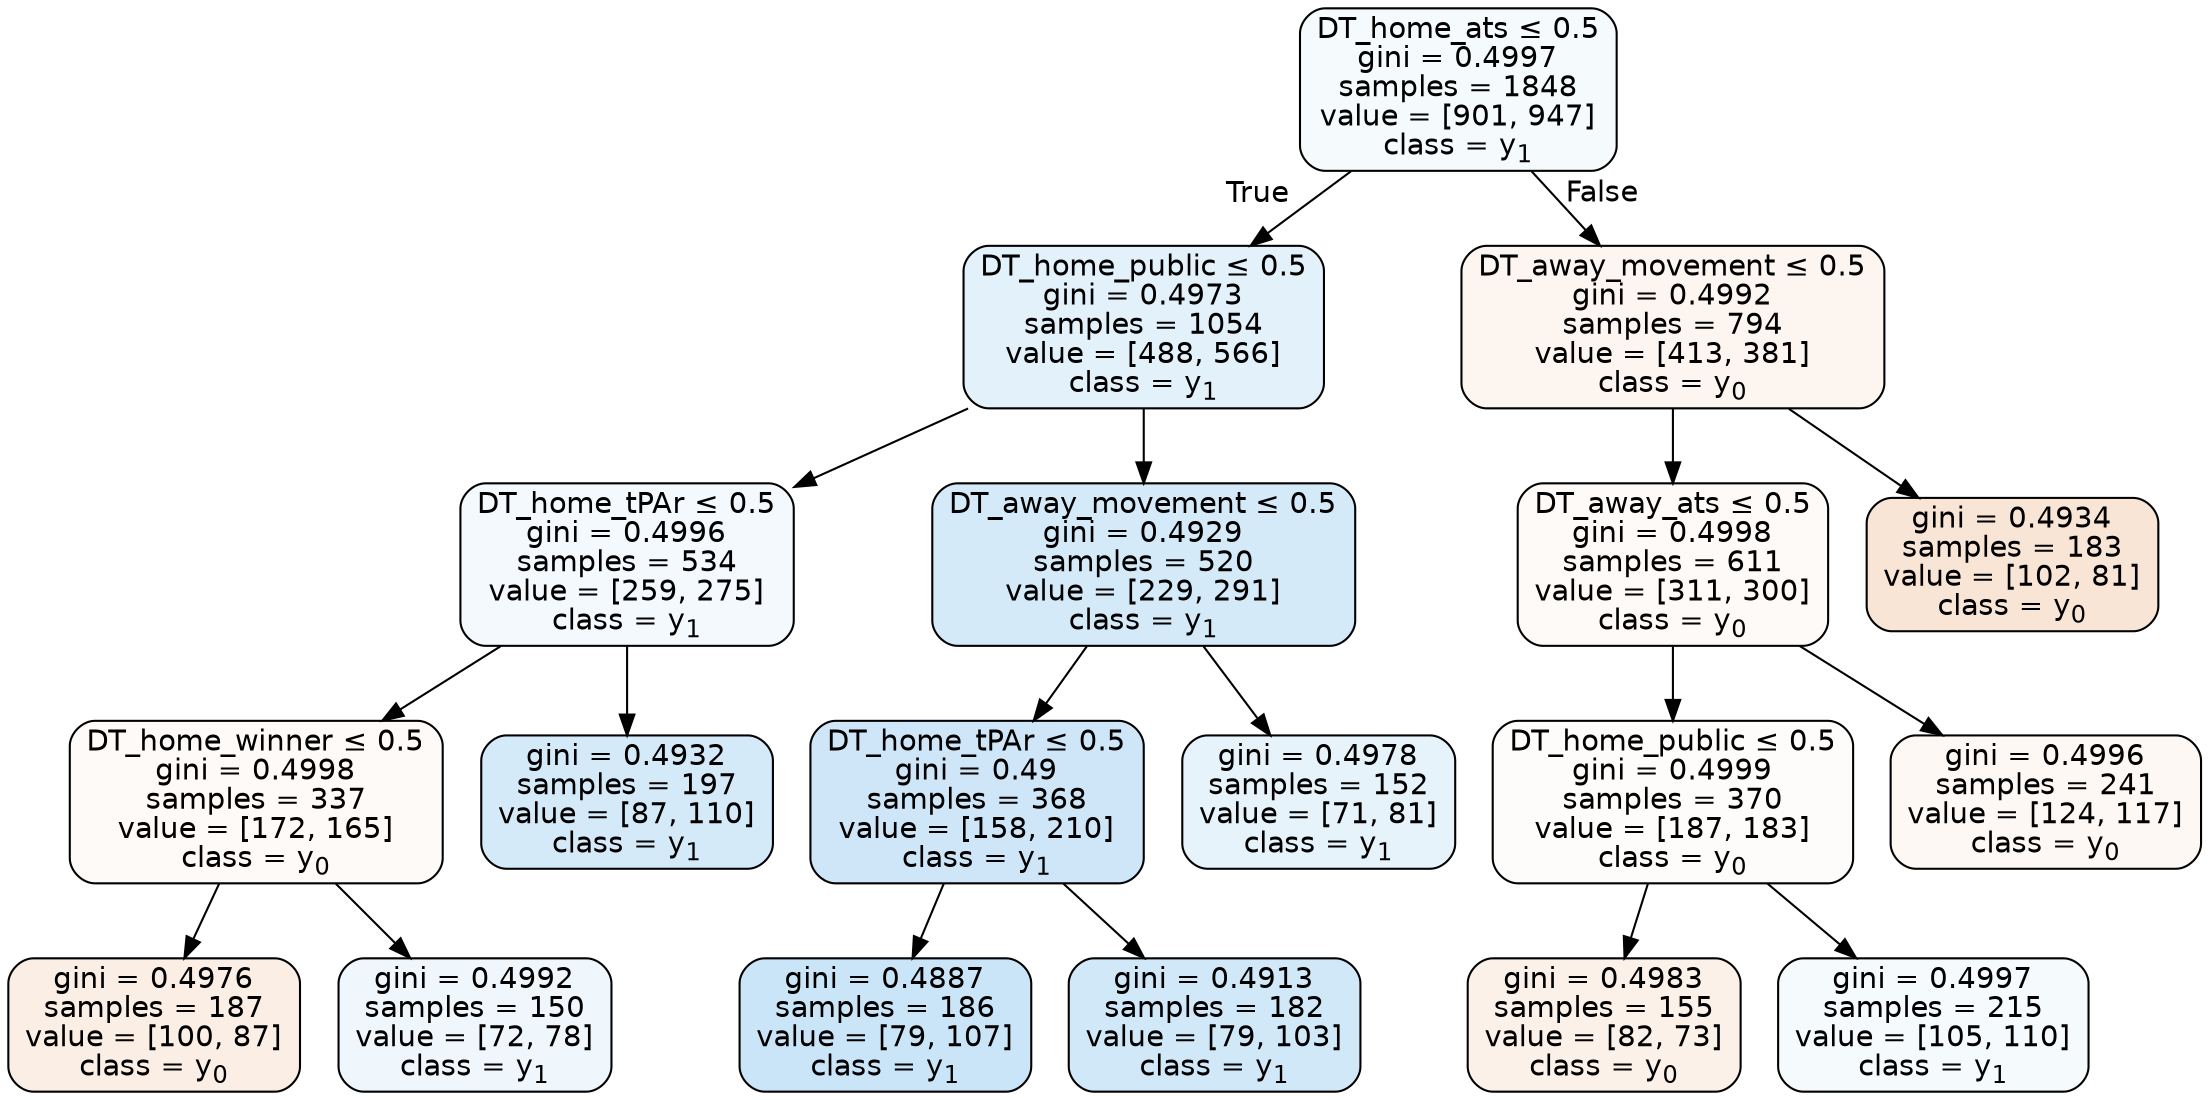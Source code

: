 digraph Tree {
node [shape=box, style="filled, rounded", color="black", fontname=helvetica] ;
edge [fontname=helvetica] ;
0 [label=<DT_home_ats &le; 0.5<br/>gini = 0.4997<br/>samples = 1848<br/>value = [901, 947]<br/>class = y<SUB>1</SUB>>, fillcolor="#399de50c"] ;
1 [label=<DT_home_public &le; 0.5<br/>gini = 0.4973<br/>samples = 1054<br/>value = [488, 566]<br/>class = y<SUB>1</SUB>>, fillcolor="#399de523"] ;
0 -> 1 [labeldistance=2.5, labelangle=45, headlabel="True"] ;
2 [label=<DT_home_tPAr &le; 0.5<br/>gini = 0.4996<br/>samples = 534<br/>value = [259, 275]<br/>class = y<SUB>1</SUB>>, fillcolor="#399de50f"] ;
1 -> 2 ;
3 [label=<DT_home_winner &le; 0.5<br/>gini = 0.4998<br/>samples = 337<br/>value = [172, 165]<br/>class = y<SUB>0</SUB>>, fillcolor="#e581390a"] ;
2 -> 3 ;
4 [label=<gini = 0.4976<br/>samples = 187<br/>value = [100, 87]<br/>class = y<SUB>0</SUB>>, fillcolor="#e5813921"] ;
3 -> 4 ;
5 [label=<gini = 0.4992<br/>samples = 150<br/>value = [72, 78]<br/>class = y<SUB>1</SUB>>, fillcolor="#399de514"] ;
3 -> 5 ;
6 [label=<gini = 0.4932<br/>samples = 197<br/>value = [87, 110]<br/>class = y<SUB>1</SUB>>, fillcolor="#399de535"] ;
2 -> 6 ;
7 [label=<DT_away_movement &le; 0.5<br/>gini = 0.4929<br/>samples = 520<br/>value = [229, 291]<br/>class = y<SUB>1</SUB>>, fillcolor="#399de536"] ;
1 -> 7 ;
8 [label=<DT_home_tPAr &le; 0.5<br/>gini = 0.49<br/>samples = 368<br/>value = [158, 210]<br/>class = y<SUB>1</SUB>>, fillcolor="#399de53f"] ;
7 -> 8 ;
9 [label=<gini = 0.4887<br/>samples = 186<br/>value = [79, 107]<br/>class = y<SUB>1</SUB>>, fillcolor="#399de543"] ;
8 -> 9 ;
10 [label=<gini = 0.4913<br/>samples = 182<br/>value = [79, 103]<br/>class = y<SUB>1</SUB>>, fillcolor="#399de53b"] ;
8 -> 10 ;
11 [label=<gini = 0.4978<br/>samples = 152<br/>value = [71, 81]<br/>class = y<SUB>1</SUB>>, fillcolor="#399de51f"] ;
7 -> 11 ;
12 [label=<DT_away_movement &le; 0.5<br/>gini = 0.4992<br/>samples = 794<br/>value = [413, 381]<br/>class = y<SUB>0</SUB>>, fillcolor="#e5813914"] ;
0 -> 12 [labeldistance=2.5, labelangle=-45, headlabel="False"] ;
13 [label=<DT_away_ats &le; 0.5<br/>gini = 0.4998<br/>samples = 611<br/>value = [311, 300]<br/>class = y<SUB>0</SUB>>, fillcolor="#e5813909"] ;
12 -> 13 ;
14 [label=<DT_home_public &le; 0.5<br/>gini = 0.4999<br/>samples = 370<br/>value = [187, 183]<br/>class = y<SUB>0</SUB>>, fillcolor="#e5813905"] ;
13 -> 14 ;
15 [label=<gini = 0.4983<br/>samples = 155<br/>value = [82, 73]<br/>class = y<SUB>0</SUB>>, fillcolor="#e581391c"] ;
14 -> 15 ;
16 [label=<gini = 0.4997<br/>samples = 215<br/>value = [105, 110]<br/>class = y<SUB>1</SUB>>, fillcolor="#399de50c"] ;
14 -> 16 ;
17 [label=<gini = 0.4996<br/>samples = 241<br/>value = [124, 117]<br/>class = y<SUB>0</SUB>>, fillcolor="#e581390e"] ;
13 -> 17 ;
18 [label=<gini = 0.4934<br/>samples = 183<br/>value = [102, 81]<br/>class = y<SUB>0</SUB>>, fillcolor="#e5813934"] ;
12 -> 18 ;
}